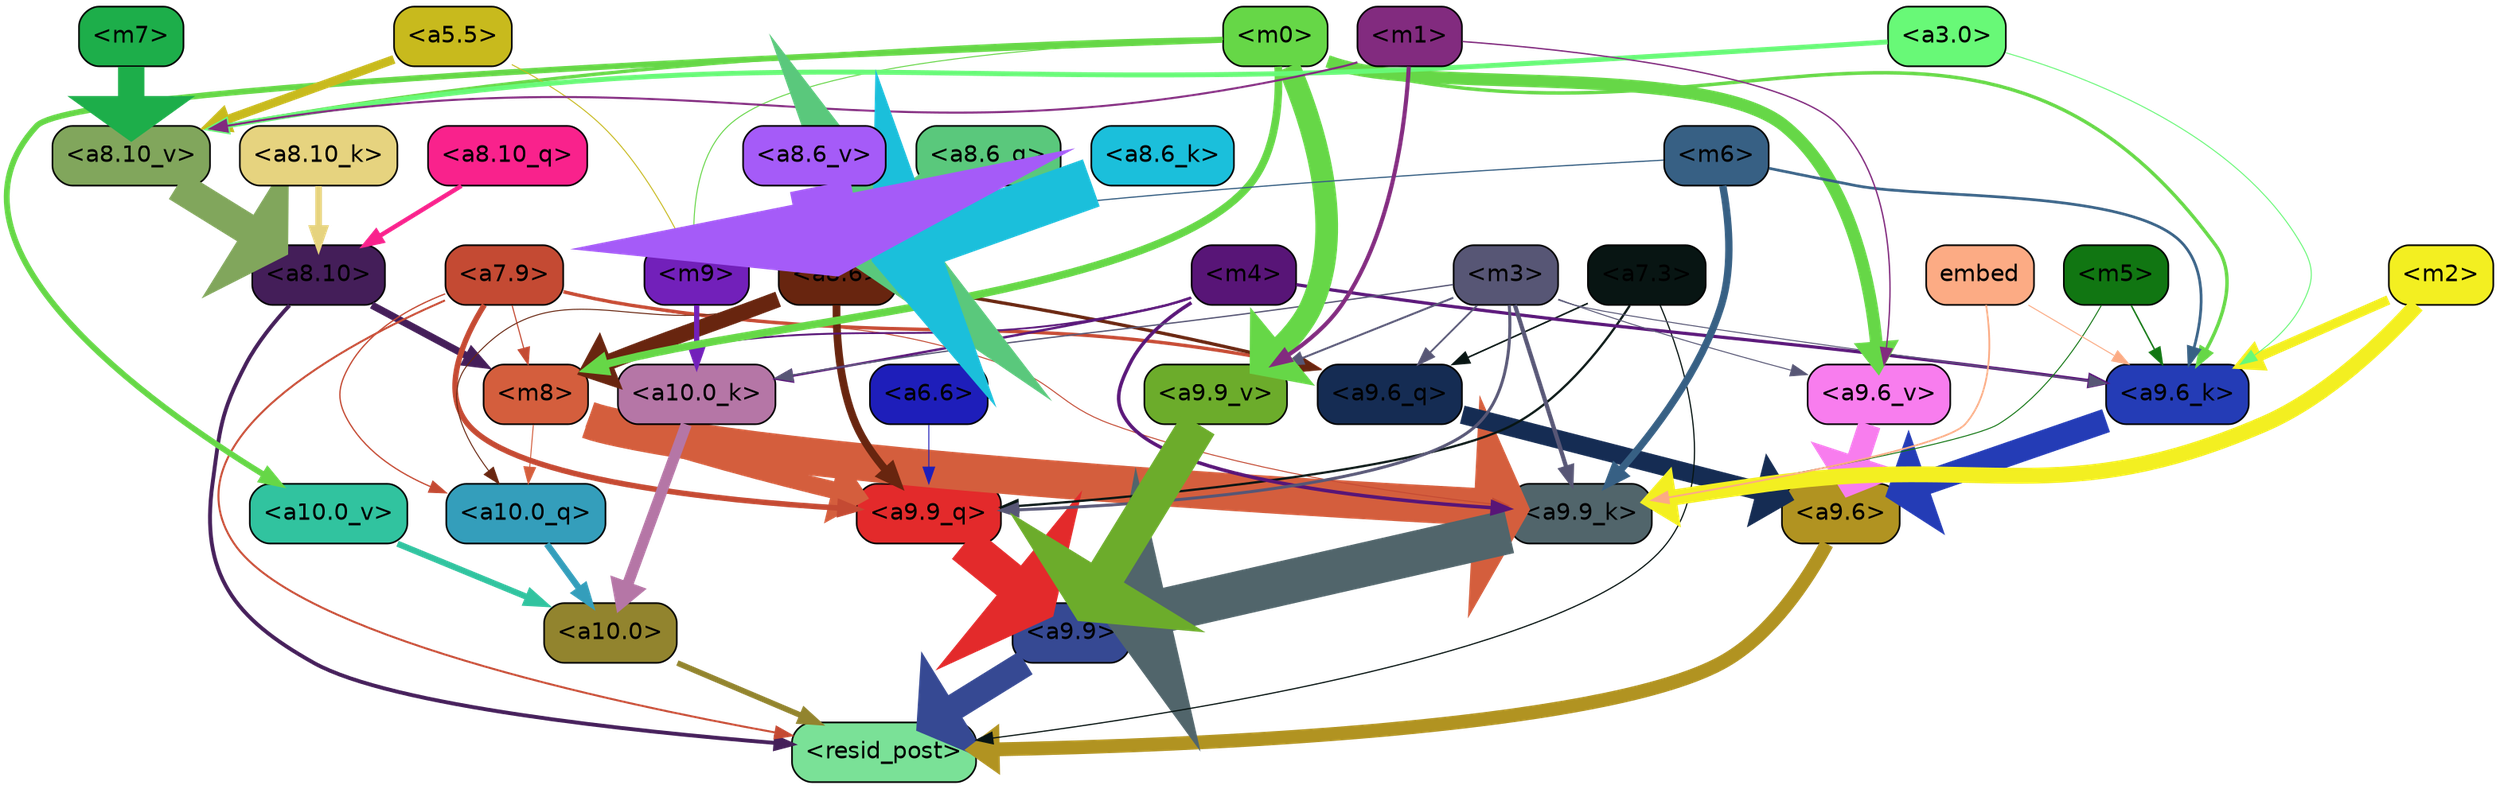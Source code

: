strict digraph "" {
	graph [bgcolor=transparent,
		layout=dot,
		overlap=false,
		splines=true
	];
	"<a10.0>"	[color=black,
		fillcolor="#92842e",
		fontname=Helvetica,
		shape=box,
		style="filled, rounded"];
	"<resid_post>"	[color=black,
		fillcolor="#7ae197",
		fontname=Helvetica,
		shape=box,
		style="filled, rounded"];
	"<a10.0>" -> "<resid_post>"	[color="#92842e",
		penwidth=3.4253244400024414];
	"<a9.9>"	[color=black,
		fillcolor="#364993",
		fontname=Helvetica,
		shape=box,
		style="filled, rounded"];
	"<a9.9>" -> "<resid_post>"	[color="#364993",
		penwidth=16.05378818511963];
	"<a9.6>"	[color=black,
		fillcolor="#b19321",
		fontname=Helvetica,
		shape=box,
		style="filled, rounded"];
	"<a9.6>" -> "<resid_post>"	[color="#b19321",
		penwidth=8.33797836303711];
	"<a8.10>"	[color=black,
		fillcolor="#441e59",
		fontname=Helvetica,
		shape=box,
		style="filled, rounded"];
	"<a8.10>" -> "<resid_post>"	[color="#441e59",
		penwidth=2.3390636444091797];
	"<m8>"	[color=black,
		fillcolor="#d45e3d",
		fontname=Helvetica,
		shape=box,
		style="filled, rounded"];
	"<a8.10>" -> "<m8>"	[color="#441e59",
		penwidth=4.388927459716797];
	"<a7.9>"	[color=black,
		fillcolor="#c44a33",
		fontname=Helvetica,
		shape=box,
		style="filled, rounded"];
	"<a7.9>" -> "<resid_post>"	[color="#c44a33",
		penwidth=1.1926651000976562];
	"<a10.0_q>"	[color=black,
		fillcolor="#349ebb",
		fontname=Helvetica,
		shape=box,
		style="filled, rounded"];
	"<a7.9>" -> "<a10.0_q>"	[color="#c44a33",
		penwidth=0.7811813354492188];
	"<a7.9>" -> "<m8>"	[color="#c44a33",
		penwidth=0.6738662719726562];
	"<a9.9_q>"	[color=black,
		fillcolor="#e32a2b",
		fontname=Helvetica,
		shape=box,
		style="filled, rounded"];
	"<a7.9>" -> "<a9.9_q>"	[color="#c44a33",
		penwidth=3.33896541595459];
	"<a9.6_q>"	[color=black,
		fillcolor="#152c53",
		fontname=Helvetica,
		shape=box,
		style="filled, rounded"];
	"<a7.9>" -> "<a9.6_q>"	[color="#c44a33",
		penwidth=2.0531044006347656];
	"<a9.9_k>"	[color=black,
		fillcolor="#51656b",
		fontname=Helvetica,
		shape=box,
		style="filled, rounded"];
	"<a7.9>" -> "<a9.9_k>"	[color="#c44a33",
		penwidth=0.6];
	"<a7.3>"	[color=black,
		fillcolor="#081513",
		fontname=Helvetica,
		shape=box,
		style="filled, rounded"];
	"<a7.3>" -> "<resid_post>"	[color="#081513",
		penwidth=0.7339706420898438];
	"<a7.3>" -> "<a9.9_q>"	[color="#081513",
		penwidth=1.3609809875488281];
	"<a7.3>" -> "<a9.6_q>"	[color="#081513",
		penwidth=0.9587650299072266];
	"<a10.0_q>" -> "<a10.0>"	[color="#349ebb",
		penwidth=3.861766815185547];
	"<a10.0_k>"	[color=black,
		fillcolor="#b576a6",
		fontname=Helvetica,
		shape=box,
		style="filled, rounded"];
	"<a10.0_k>" -> "<a10.0>"	[color="#b576a6",
		penwidth=6.691814422607422];
	"<a10.0_v>"	[color=black,
		fillcolor="#31c39f",
		fontname=Helvetica,
		shape=box,
		style="filled, rounded"];
	"<a10.0_v>" -> "<a10.0>"	[color="#31c39f",
		penwidth=3.703948974609375];
	"<m8>" -> "<a10.0_q>"	[color="#d45e3d",
		penwidth=0.6];
	"<m8>" -> "<a9.9_q>"	[color="#d45e3d",
		penwidth=10.407995223999023];
	"<m8>" -> "<a9.9_k>"	[color="#d45e3d",
		penwidth=22.67278480529785];
	"<a8.6>"	[color=black,
		fillcolor="#68250f",
		fontname=Helvetica,
		shape=box,
		style="filled, rounded"];
	"<a8.6>" -> "<a10.0_q>"	[color="#68250f",
		penwidth=0.6];
	"<a8.6>" -> "<m8>"	[color="#68250f",
		penwidth=9.616483688354492];
	"<a8.6>" -> "<a9.9_q>"	[color="#68250f",
		penwidth=4.681654930114746];
	"<a8.6>" -> "<a9.6_q>"	[color="#68250f",
		penwidth=2.0046749114990234];
	"<m9>"	[color=black,
		fillcolor="#7220ba",
		fontname=Helvetica,
		shape=box,
		style="filled, rounded"];
	"<m9>" -> "<a10.0_k>"	[color="#7220ba",
		penwidth=3.1536026000976562];
	"<m4>"	[color=black,
		fillcolor="#581577",
		fontname=Helvetica,
		shape=box,
		style="filled, rounded"];
	"<m4>" -> "<a10.0_k>"	[color="#581577",
		penwidth=1.4532089233398438];
	"<m4>" -> "<m8>"	[color="#581577",
		penwidth=1.1121444702148438];
	"<m4>" -> "<a9.9_k>"	[color="#581577",
		penwidth=2.1296005249023438];
	"<a9.6_k>"	[color=black,
		fillcolor="#243cb6",
		fontname=Helvetica,
		shape=box,
		style="filled, rounded"];
	"<m4>" -> "<a9.6_k>"	[color="#581577",
		penwidth=1.93524169921875];
	"<m3>"	[color=black,
		fillcolor="#575675",
		fontname=Helvetica,
		shape=box,
		style="filled, rounded"];
	"<m3>" -> "<a10.0_k>"	[color="#575675",
		penwidth=0.8012542724609375];
	"<m3>" -> "<a9.9_q>"	[color="#575675",
		penwidth=1.8098411560058594];
	"<m3>" -> "<a9.6_q>"	[color="#575675",
		penwidth=1.0731983184814453];
	"<m3>" -> "<a9.9_k>"	[color="#575675",
		penwidth=2.538074493408203];
	"<m3>" -> "<a9.6_k>"	[color="#575675",
		penwidth=0.6];
	"<a9.9_v>"	[color=black,
		fillcolor="#6cac2b",
		fontname=Helvetica,
		shape=box,
		style="filled, rounded"];
	"<m3>" -> "<a9.9_v>"	[color="#575675",
		penwidth=1.1908531188964844];
	"<a9.6_v>"	[color=black,
		fillcolor="#f87dee",
		fontname=Helvetica,
		shape=box,
		style="filled, rounded"];
	"<m3>" -> "<a9.6_v>"	[color="#575675",
		penwidth=0.6];
	"<m0>"	[color=black,
		fillcolor="#66d747",
		fontname=Helvetica,
		shape=box,
		style="filled, rounded"];
	"<m0>" -> "<a10.0_v>"	[color="#66d747",
		penwidth=3.520832061767578];
	"<m0>" -> "<m8>"	[color="#66d747",
		penwidth=4.624839782714844];
	"<m0>" -> "<m9>"	[color="#66d747",
		penwidth=0.6];
	"<m0>" -> "<a9.6_k>"	[color="#66d747",
		penwidth=2.0742149353027344];
	"<m0>" -> "<a9.9_v>"	[color="#66d747",
		penwidth=13.6649169921875];
	"<m0>" -> "<a9.6_v>"	[color="#66d747",
		penwidth=7.575786590576172];
	"<a8.10_v>"	[color=black,
		fillcolor="#81a65c",
		fontname=Helvetica,
		shape=box,
		style="filled, rounded"];
	"<m0>" -> "<a8.10_v>"	[color="#66d747",
		penwidth=2.0526657104492188];
	"<m6>"	[color=black,
		fillcolor="#376084",
		fontname=Helvetica,
		shape=box,
		style="filled, rounded"];
	"<m6>" -> "<m9>"	[color="#376084",
		penwidth=0.7276992797851562];
	"<m6>" -> "<a9.9_k>"	[color="#376084",
		penwidth=4.405937194824219];
	"<m6>" -> "<a9.6_k>"	[color="#376084",
		penwidth=1.6540985107421875];
	"<a5.5>"	[color=black,
		fillcolor="#c8ba1d",
		fontname=Helvetica,
		shape=box,
		style="filled, rounded"];
	"<a5.5>" -> "<m9>"	[color="#c8ba1d",
		penwidth=0.6];
	"<a5.5>" -> "<a8.10_v>"	[color="#c8ba1d",
		penwidth=5.2978057861328125];
	"<a9.9_q>" -> "<a9.9>"	[color="#e32a2b",
		penwidth=23.20368194580078];
	"<a9.6_q>" -> "<a9.6>"	[color="#152c53",
		penwidth=11.181507110595703];
	"<a9.9_k>" -> "<a9.9>"	[color="#51656b",
		penwidth=26.641464233398438];
	"<a9.6_k>" -> "<a9.6>"	[color="#243cb6",
		penwidth=14.532459259033203];
	"<a9.9_v>" -> "<a9.9>"	[color="#6cac2b",
		penwidth=23.02225112915039];
	"<a9.6_v>" -> "<a9.6>"	[color="#f87dee",
		penwidth=13.634431838989258];
	"<a6.6>"	[color=black,
		fillcolor="#1e1eba",
		fontname=Helvetica,
		shape=box,
		style="filled, rounded"];
	"<a6.6>" -> "<a9.9_q>"	[color="#1e1eba",
		penwidth=0.6];
	"<m5>"	[color=black,
		fillcolor="#117612",
		fontname=Helvetica,
		shape=box,
		style="filled, rounded"];
	"<m5>" -> "<a9.9_k>"	[color="#117612",
		penwidth=0.6];
	"<m5>" -> "<a9.6_k>"	[color="#117612",
		penwidth=0.9087238311767578];
	"<m2>"	[color=black,
		fillcolor="#f3ef21",
		fontname=Helvetica,
		shape=box,
		style="filled, rounded"];
	"<m2>" -> "<a9.9_k>"	[color="#f3ef21",
		penwidth=9.546476364135742];
	"<m2>" -> "<a9.6_k>"	[color="#f3ef21",
		penwidth=5.765581130981445];
	embed	[color=black,
		fillcolor="#fcab84",
		fontname=Helvetica,
		shape=box,
		style="filled, rounded"];
	embed -> "<a9.9_k>"	[color="#fcab84",
		penwidth=1.044057846069336];
	embed -> "<a9.6_k>"	[color="#fcab84",
		penwidth=0.6];
	"<a3.0>"	[color=black,
		fillcolor="#68f977",
		fontname=Helvetica,
		shape=box,
		style="filled, rounded"];
	"<a3.0>" -> "<a9.6_k>"	[color="#68f977",
		penwidth=0.6];
	"<a3.0>" -> "<a8.10_v>"	[color="#68f977",
		penwidth=2.9724464416503906];
	"<m1>"	[color=black,
		fillcolor="#822b7f",
		fontname=Helvetica,
		shape=box,
		style="filled, rounded"];
	"<m1>" -> "<a9.9_v>"	[color="#822b7f",
		penwidth=2.484710693359375];
	"<m1>" -> "<a9.6_v>"	[color="#822b7f",
		penwidth=0.8296928405761719];
	"<m1>" -> "<a8.10_v>"	[color="#822b7f",
		penwidth=1.2231903076171875];
	"<a8.10_q>"	[color=black,
		fillcolor="#f9228c",
		fontname=Helvetica,
		shape=box,
		style="filled, rounded"];
	"<a8.10_q>" -> "<a8.10>"	[color="#f9228c",
		penwidth=2.6974411010742188];
	"<a8.6_q>"	[color=black,
		fillcolor="#5ac87c",
		fontname=Helvetica,
		shape=box,
		style="filled, rounded"];
	"<a8.6_q>" -> "<a8.6>"	[color="#5ac87c",
		penwidth=34.91962909698486];
	"<a8.10_k>"	[color=black,
		fillcolor="#e6d37f",
		fontname=Helvetica,
		shape=box,
		style="filled, rounded"];
	"<a8.10_k>" -> "<a8.10>"	[color="#e6d37f",
		penwidth=3.9815139770507812];
	"<a8.6_k>"	[color=black,
		fillcolor="#1bbfdb",
		fontname=Helvetica,
		shape=box,
		style="filled, rounded"];
	"<a8.6_k>" -> "<a8.6>"	[color="#1bbfdb",
		penwidth=30.12779998779297];
	"<a8.10_v>" -> "<a8.10>"	[color="#81a65c",
		penwidth=18.80433464050293];
	"<a8.6_v>"	[color=black,
		fillcolor="#a55bf8",
		fontname=Helvetica,
		shape=box,
		style="filled, rounded"];
	"<a8.6_v>" -> "<a8.6>"	[color="#a55bf8",
		penwidth=37.04597568511963];
	"<m7>"	[color=black,
		fillcolor="#1dae4a",
		fontname=Helvetica,
		shape=box,
		style="filled, rounded"];
	"<m7>" -> "<a8.10_v>"	[color="#1dae4a",
		penwidth=15.893604278564453];
}

